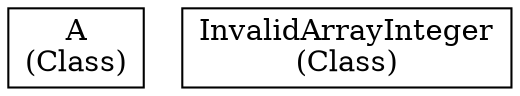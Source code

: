 digraph SymbolTable {
  A [shape=box, label="A\n(Class)"];
  InvalidArrayInteger [shape=box, label="InvalidArrayInteger\n(Class)"];
}
